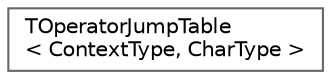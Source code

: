 digraph "Graphical Class Hierarchy"
{
 // INTERACTIVE_SVG=YES
 // LATEX_PDF_SIZE
  bgcolor="transparent";
  edge [fontname=Helvetica,fontsize=10,labelfontname=Helvetica,labelfontsize=10];
  node [fontname=Helvetica,fontsize=10,shape=box,height=0.2,width=0.4];
  rankdir="LR";
  Node0 [id="Node000000",label="TOperatorJumpTable\l\< ContextType, CharType \>",height=0.2,width=0.4,color="grey40", fillcolor="white", style="filled",URL="$d2/d2b/structTOperatorJumpTable.html",tooltip="Jump table specifying how to execute an operator with different types."];
}
